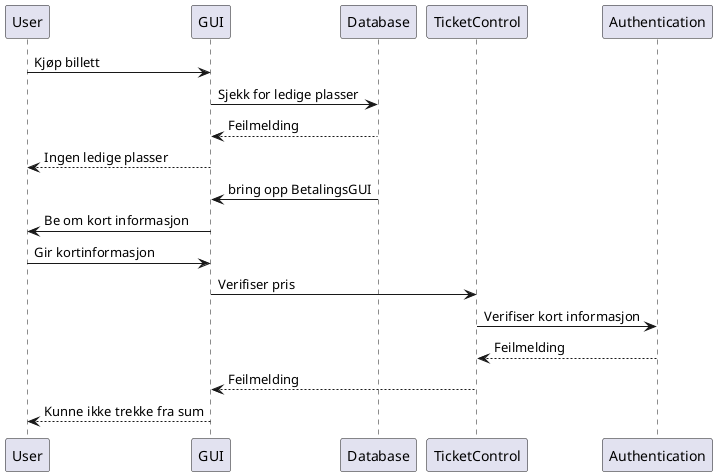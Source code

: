 @startuml
'Brukeren klarte å kjøpe bilett uten noen feil

User -> GUI: Kjøp billett
GUI -> Database: Sjekk for ledige plasser
Database --> GUI: Feilmelding
GUI --> User: Ingen ledige plasser
Database -> GUI: bring opp BetalingsGUI
GUI -> User: Be om kort informasjon
User -> GUI: Gir kortinformasjon
GUI -> TicketControl: Verifiser pris
TicketControl -> Authentication: Verifiser kort informasjon
Authentication --> TicketControl: Feilmelding
TicketControl --> GUI: Feilmelding
GUI --> User: Kunne ikke trekke fra sum




@enduml